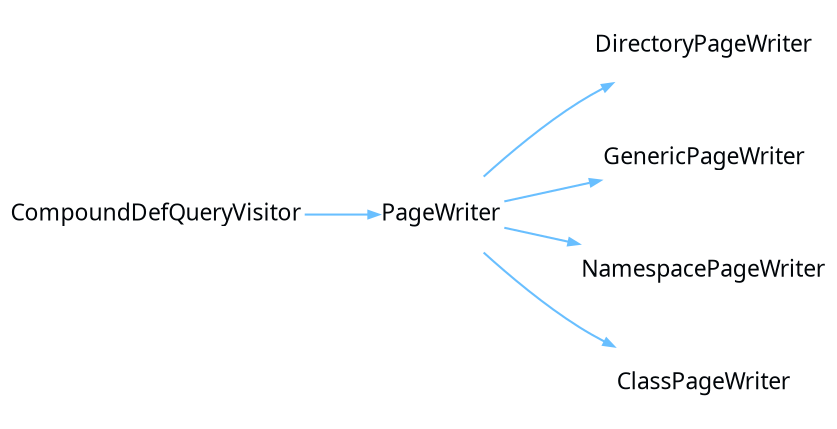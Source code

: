 digraph {
 rankdir = "LR"
 bgcolor = none;
 layout  = dot;
 edge [
   arrowsize = "0.5"
   color     = "#69BFFFFF"
 ]
 qFEwf2Z[
   shape    = none
   label    = "CompoundDefQueryVisitor"
   margin   = "0.01"
   fontname = "Segoe UI"
   fontsize = "11"
   fontcolor= "#010509FF"
 ]
 D4xwf2Z[
   shape    = none
   label    = "PageWriter"
   margin   = "0.01"
   fontname = "Segoe UI"
   fontsize = "11"
   fontcolor= "#010509FF"
 ]
 DqEwf2Z[
   shape    = none
   label    = "DirectoryPageWriter"
   margin   = "0.01"
   fontname = "Segoe UI"
   fontsize = "11"
   fontcolor= "#010509FF"
 ]
 qZ7wf2Z[
   shape    = none
   label    = "GenericPageWriter"
   margin   = "0.01"
   fontname = "Segoe UI"
   fontsize = "11"
   fontcolor= "#010509FF"
 ]
 D3xwf2Z[
   shape    = none
   label    = "NamespacePageWriter"
   margin   = "0.01"
   fontname = "Segoe UI"
   fontsize = "11"
   fontcolor= "#010509FF"
 ]
 q1swf2Z[
   shape    = none
   label    = "ClassPageWriter"
   margin   = "0.01"
   fontname = "Segoe UI"
   fontsize = "11"
   fontcolor= "#010509FF"
 ]
 D4xwf2Z->DqEwf2Z
 D4xwf2Z->qZ7wf2Z
 D4xwf2Z->D3xwf2Z
 D4xwf2Z->q1swf2Z
 qFEwf2Z->D4xwf2Z
}
